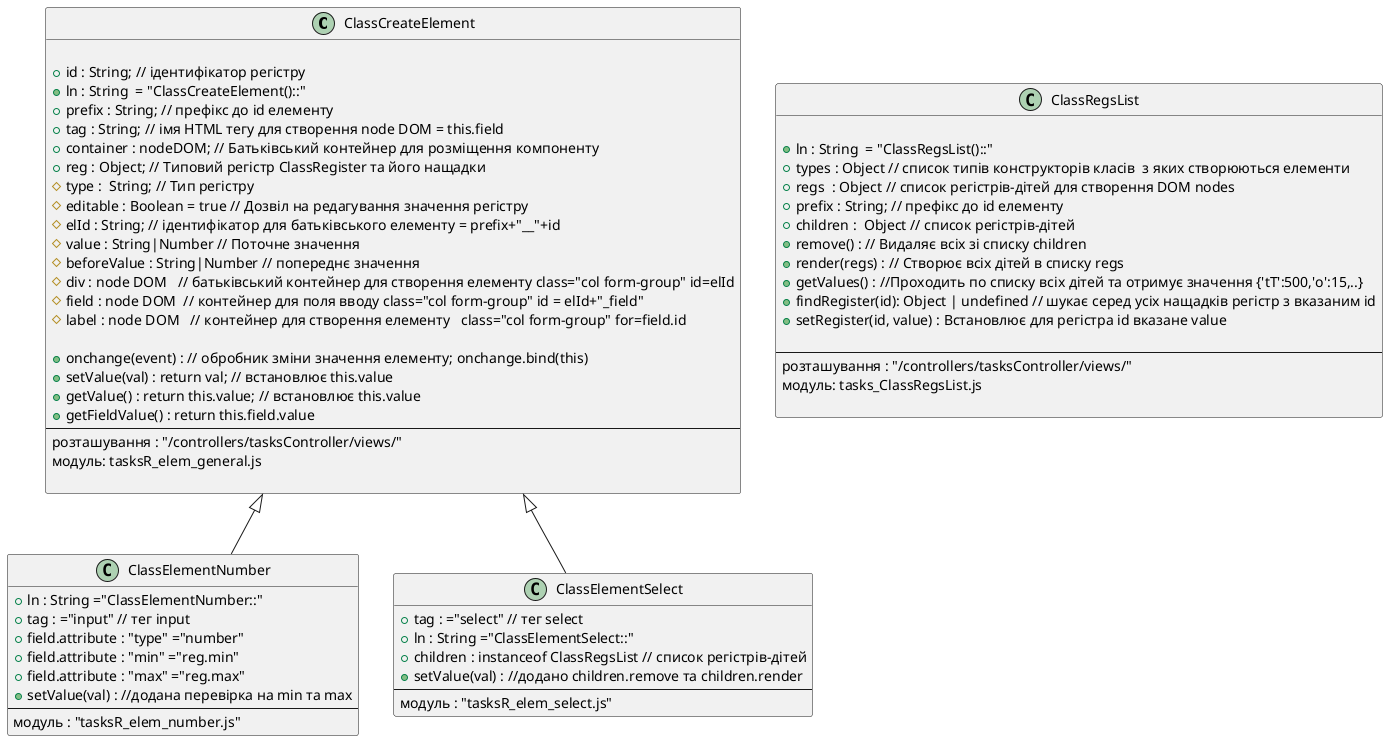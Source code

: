 @startuml DOM_elements
class ClassCreateElement {
    
    +id : String; // ідентифікатор регістру
    +ln : String  = "ClassCreateElement()::"
    +prefix : String; // префікс до id елементу 
    +tag : String; // імя HTML тегу для створення node DOM = this.field
    +container : nodeDOM; // Батьківський контейнер для розміщення компоненту
    +reg : Object; // Типовий регістр ClassRegister та його нащадки
    #type :  String; // Тип регістру
    #editable : Boolean = true // Дозвіл на редагування значення регістру
    #elId : String; // ідентифікатор для батьківського елементу = prefix+"__"+id
    #value : String|Number // Поточне значення
    #beforeValue : String|Number // попереднє значення
    #div : node DOM   // батьківський контейнер для створення елементу class="col form-group" id=elId
    #field : node DOM  // контейнер для поля вводу class="col form-group" id = elId+"_field"
    #label : node DOM   // контейнер для створення елементу   class="col form-group" for=field.id
     
    +onchange(event) : // обробник зміни значення елементу; onchange.bind(this)
    +setValue(val) : return val; // встановлює this.value
    +getValue() : return this.value; // встановлює this.value
    +getFieldValue() : return this.field.value
    ---
    розташування : "/controllers/tasksController/views/"
    модуль: tasksR_elem_general.js 
    
}
class ClassElementNumber {
    +ln : String ="ClassElementNumber::"
    +tag : ="input" // тег input
    +field.attribute : "type" ="number"
    +field.attribute : "min" ="reg.min"
    +field.attribute : "max" ="reg.max"
    +setValue(val) : //додана перевірка на min та max
    ---
    модуль : "tasksR_elem_number.js" 
}
ClassCreateElement <|-- ClassElementNumber

class ClassElementSelect {
    +tag : ="select" // тег select
    +ln : String ="ClassElementSelect::"
    +children : instanceof ClassRegsList // список регістрів-дітей 
    +setValue(val) : //додано children.remove та children.render
    ---
    модуль : "tasksR_elem_select.js" 
}
ClassCreateElement <|-- ClassElementSelect


class ClassRegsList {
    
    +ln : String  = "ClassRegsList()::"
    +types : Object // список типів конструкторів класів  з яких створюються елементи 
    +regs  : Object // список регістрів-дітей для створення DOM nodes
    +prefix : String; // префікс до id елементу 
    +children :  Object // список регістрів-дітей
    +remove() : // Видаляє всіх зі списку children
    +render(regs) : // Створює всіх дітей в списку regs
    +getValues() : //Проходить по списку всіх дітей та отримує значення {'tT':500,'o':15,..}
    +findRegister(id): Object | undefined // шукає серед усіх нащадків регістр з вказаним id
    +setRegister(id, value) : Встановлює для регістра id вказане value 

    ---
    розташування : "/controllers/tasksController/views/"
    модуль: tasks_ClassRegsList.js 
    
}

@enduml